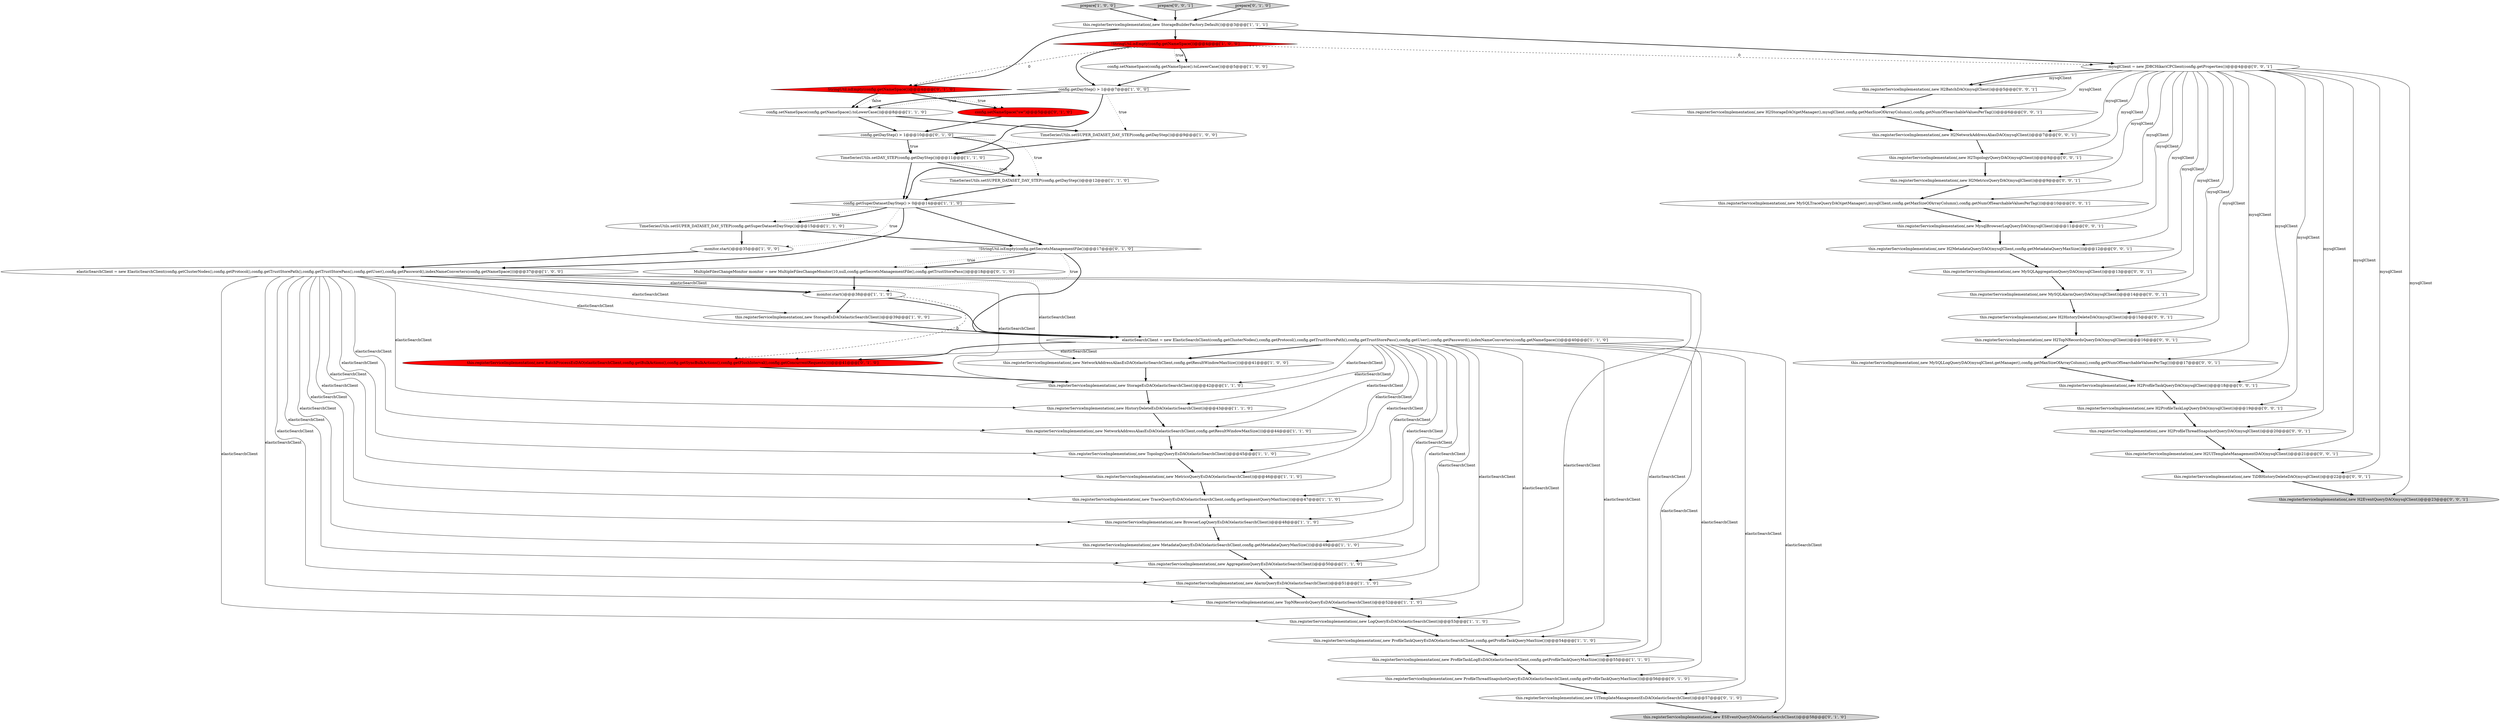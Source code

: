 digraph {
15 [style = filled, label = "this.registerServiceImplementation(,new ProfileTaskQueryEsDAO(elasticSearchClient,config.getProfileTaskQueryMaxSize()))@@@54@@@['1', '1', '0']", fillcolor = white, shape = ellipse image = "AAA0AAABBB1BBB"];
19 [style = filled, label = "TimeSeriesUtils.setDAY_STEP(config.getDayStep())@@@11@@@['1', '1', '0']", fillcolor = white, shape = ellipse image = "AAA0AAABBB1BBB"];
3 [style = filled, label = "this.registerServiceImplementation(,new ProfileTaskLogEsDAO(elasticSearchClient,config.getProfileTaskQueryMaxSize()))@@@55@@@['1', '1', '0']", fillcolor = white, shape = ellipse image = "AAA0AAABBB1BBB"];
39 [style = filled, label = "config.getDayStep() > 1@@@10@@@['0', '1', '0']", fillcolor = white, shape = diamond image = "AAA0AAABBB2BBB"];
14 [style = filled, label = "TimeSeriesUtils.setSUPER_DATASET_DAY_STEP(config.getSuperDatasetDayStep())@@@15@@@['1', '1', '0']", fillcolor = white, shape = ellipse image = "AAA0AAABBB1BBB"];
46 [style = filled, label = "this.registerServiceImplementation(,new H2NetworkAddressAliasDAO(mysqlClient))@@@7@@@['0', '0', '1']", fillcolor = white, shape = ellipse image = "AAA0AAABBB3BBB"];
50 [style = filled, label = "this.registerServiceImplementation(,new MySQLAlarmQueryDAO(mysqlClient))@@@14@@@['0', '0', '1']", fillcolor = white, shape = ellipse image = "AAA0AAABBB3BBB"];
58 [style = filled, label = "this.registerServiceImplementation(,new MySQLAggregationQueryDAO(mysqlClient))@@@13@@@['0', '0', '1']", fillcolor = white, shape = ellipse image = "AAA0AAABBB3BBB"];
10 [style = filled, label = "this.registerServiceImplementation(,new LogQueryEsDAO(elasticSearchClient))@@@53@@@['1', '1', '0']", fillcolor = white, shape = ellipse image = "AAA0AAABBB1BBB"];
17 [style = filled, label = "prepare['1', '0', '0']", fillcolor = lightgray, shape = diamond image = "AAA0AAABBB1BBB"];
23 [style = filled, label = "monitor.start()@@@35@@@['1', '0', '0']", fillcolor = white, shape = ellipse image = "AAA0AAABBB1BBB"];
37 [style = filled, label = "this.registerServiceImplementation(,new BatchProcessEsDAO(elasticSearchClient,config.getBulkActions(),config.getSyncBulkActions(),config.getFlushInterval(),config.getConcurrentRequests()))@@@41@@@['0', '1', '0']", fillcolor = red, shape = ellipse image = "AAA1AAABBB2BBB"];
44 [style = filled, label = "this.registerServiceImplementation(,new H2ProfileTaskLogQueryDAO(mysqlClient))@@@19@@@['0', '0', '1']", fillcolor = white, shape = ellipse image = "AAA0AAABBB3BBB"];
0 [style = filled, label = "config.setNameSpace(config.getNameSpace().toLowerCase())@@@8@@@['1', '1', '0']", fillcolor = white, shape = ellipse image = "AAA0AAABBB1BBB"];
34 [style = filled, label = "StringUtil.isEmpty(config.getNameSpace())@@@4@@@['0', '1', '0']", fillcolor = red, shape = diamond image = "AAA1AAABBB2BBB"];
38 [style = filled, label = "this.registerServiceImplementation(,new ProfileThreadSnapshotQueryEsDAO(elasticSearchClient,config.getProfileTaskQueryMaxSize()))@@@56@@@['0', '1', '0']", fillcolor = white, shape = ellipse image = "AAA0AAABBB2BBB"];
7 [style = filled, label = "elasticSearchClient = new ElasticSearchClient(config.getClusterNodes(),config.getProtocol(),config.getTrustStorePath(),config.getTrustStorePass(),config.getUser(),config.getPassword(),indexNameConverters(config.getNameSpace()))@@@37@@@['1', '0', '0']", fillcolor = white, shape = ellipse image = "AAA0AAABBB1BBB"];
31 [style = filled, label = "config.setNameSpace(\"sw\")@@@5@@@['0', '1', '0']", fillcolor = red, shape = ellipse image = "AAA1AAABBB2BBB"];
49 [style = filled, label = "this.registerServiceImplementation(,new H2TopNRecordsQueryDAO(mysqlClient))@@@16@@@['0', '0', '1']", fillcolor = white, shape = ellipse image = "AAA0AAABBB3BBB"];
47 [style = filled, label = "this.registerServiceImplementation(,new MySQLLogQueryDAO(mysqlClient,getManager(),config.getMaxSizeOfArrayColumn(),config.getNumOfSearchableValuesPerTag()))@@@17@@@['0', '0', '1']", fillcolor = white, shape = ellipse image = "AAA0AAABBB3BBB"];
2 [style = filled, label = "this.registerServiceImplementation(,new AlarmQueryEsDAO(elasticSearchClient))@@@51@@@['1', '1', '0']", fillcolor = white, shape = ellipse image = "AAA0AAABBB1BBB"];
53 [style = filled, label = "this.registerServiceImplementation(,new H2MetricsQueryDAO(mysqlClient))@@@9@@@['0', '0', '1']", fillcolor = white, shape = ellipse image = "AAA0AAABBB3BBB"];
29 [style = filled, label = "this.registerServiceImplementation(,new TopNRecordsQueryEsDAO(elasticSearchClient))@@@52@@@['1', '1', '0']", fillcolor = white, shape = ellipse image = "AAA0AAABBB1BBB"];
43 [style = filled, label = "this.registerServiceImplementation(,new H2ProfileTaskQueryDAO(mysqlClient))@@@18@@@['0', '0', '1']", fillcolor = white, shape = ellipse image = "AAA0AAABBB3BBB"];
1 [style = filled, label = "this.registerServiceImplementation(,new MetricsQueryEsDAO(elasticSearchClient))@@@46@@@['1', '1', '0']", fillcolor = white, shape = ellipse image = "AAA0AAABBB1BBB"];
22 [style = filled, label = "config.getDayStep() > 1@@@7@@@['1', '0', '0']", fillcolor = white, shape = diamond image = "AAA0AAABBB1BBB"];
60 [style = filled, label = "this.registerServiceImplementation(,new TiDBHistoryDeleteDAO(mysqlClient))@@@22@@@['0', '0', '1']", fillcolor = white, shape = ellipse image = "AAA0AAABBB3BBB"];
52 [style = filled, label = "this.registerServiceImplementation(,new H2HistoryDeleteDAO(mysqlClient))@@@15@@@['0', '0', '1']", fillcolor = white, shape = ellipse image = "AAA0AAABBB3BBB"];
41 [style = filled, label = "this.registerServiceImplementation(,new H2BatchDAO(mysqlClient))@@@5@@@['0', '0', '1']", fillcolor = white, shape = ellipse image = "AAA0AAABBB3BBB"];
12 [style = filled, label = "this.registerServiceImplementation(,new MetadataQueryEsDAO(elasticSearchClient,config.getMetadataQueryMaxSize()))@@@49@@@['1', '1', '0']", fillcolor = white, shape = ellipse image = "AAA0AAABBB1BBB"];
26 [style = filled, label = "this.registerServiceImplementation(,new AggregationQueryEsDAO(elasticSearchClient))@@@50@@@['1', '1', '0']", fillcolor = white, shape = ellipse image = "AAA0AAABBB1BBB"];
57 [style = filled, label = "this.registerServiceImplementation(,new MysqlBrowserLogQueryDAO(mysqlClient))@@@11@@@['0', '0', '1']", fillcolor = white, shape = ellipse image = "AAA0AAABBB3BBB"];
35 [style = filled, label = "this.registerServiceImplementation(,new ESEventQueryDAO(elasticSearchClient))@@@58@@@['0', '1', '0']", fillcolor = lightgray, shape = ellipse image = "AAA0AAABBB2BBB"];
48 [style = filled, label = "this.registerServiceImplementation(,new MySQLTraceQueryDAO(getManager(),mysqlClient,config.getMaxSizeOfArrayColumn(),config.getNumOfSearchableValuesPerTag()))@@@10@@@['0', '0', '1']", fillcolor = white, shape = ellipse image = "AAA0AAABBB3BBB"];
21 [style = filled, label = "this.registerServiceImplementation(,new StorageEsDAO(elasticSearchClient))@@@39@@@['1', '0', '0']", fillcolor = white, shape = ellipse image = "AAA0AAABBB1BBB"];
28 [style = filled, label = "TimeSeriesUtils.setSUPER_DATASET_DAY_STEP(config.getDayStep())@@@9@@@['1', '0', '0']", fillcolor = white, shape = ellipse image = "AAA0AAABBB1BBB"];
56 [style = filled, label = "this.registerServiceImplementation(,new H2StorageDAO(getManager(),mysqlClient,config.getMaxSizeOfArrayColumn(),config.getNumOfSearchableValuesPerTag()))@@@6@@@['0', '0', '1']", fillcolor = white, shape = ellipse image = "AAA0AAABBB3BBB"];
59 [style = filled, label = "this.registerServiceImplementation(,new H2ProfileThreadSnapshotQueryDAO(mysqlClient))@@@20@@@['0', '0', '1']", fillcolor = white, shape = ellipse image = "AAA0AAABBB3BBB"];
5 [style = filled, label = "this.registerServiceImplementation(,new HistoryDeleteEsDAO(elasticSearchClient))@@@43@@@['1', '1', '0']", fillcolor = white, shape = ellipse image = "AAA0AAABBB1BBB"];
36 [style = filled, label = "MultipleFilesChangeMonitor monitor = new MultipleFilesChangeMonitor(10,null,config.getSecretsManagementFile(),config.getTrustStorePass())@@@18@@@['0', '1', '0']", fillcolor = white, shape = ellipse image = "AAA0AAABBB2BBB"];
45 [style = filled, label = "this.registerServiceImplementation(,new H2MetadataQueryDAO(mysqlClient,config.getMetadataQueryMaxSize()))@@@12@@@['0', '0', '1']", fillcolor = white, shape = ellipse image = "AAA0AAABBB3BBB"];
42 [style = filled, label = "prepare['0', '0', '1']", fillcolor = lightgray, shape = diamond image = "AAA0AAABBB3BBB"];
51 [style = filled, label = "this.registerServiceImplementation(,new H2UITemplateManagementDAO(mysqlClient))@@@21@@@['0', '0', '1']", fillcolor = white, shape = ellipse image = "AAA0AAABBB3BBB"];
24 [style = filled, label = "this.registerServiceImplementation(,new StorageEsDAO(elasticSearchClient))@@@42@@@['1', '1', '0']", fillcolor = white, shape = ellipse image = "AAA0AAABBB1BBB"];
6 [style = filled, label = "this.registerServiceImplementation(,new TopologyQueryEsDAO(elasticSearchClient))@@@45@@@['1', '1', '0']", fillcolor = white, shape = ellipse image = "AAA0AAABBB1BBB"];
30 [style = filled, label = "this.registerServiceImplementation(,new NetworkAddressAliasEsDAO(elasticSearchClient,config.getResultWindowMaxSize()))@@@41@@@['1', '0', '0']", fillcolor = white, shape = ellipse image = "AAA0AAABBB1BBB"];
40 [style = filled, label = "!StringUtil.isEmpty(config.getSecretsManagementFile())@@@17@@@['0', '1', '0']", fillcolor = white, shape = diamond image = "AAA0AAABBB2BBB"];
27 [style = filled, label = "config.getSuperDatasetDayStep() > 0@@@14@@@['1', '1', '0']", fillcolor = white, shape = diamond image = "AAA0AAABBB1BBB"];
32 [style = filled, label = "this.registerServiceImplementation(,new UITemplateManagementEsDAO(elasticSearchClient))@@@57@@@['0', '1', '0']", fillcolor = white, shape = ellipse image = "AAA0AAABBB2BBB"];
61 [style = filled, label = "this.registerServiceImplementation(,new H2TopologyQueryDAO(mysqlClient))@@@8@@@['0', '0', '1']", fillcolor = white, shape = ellipse image = "AAA0AAABBB3BBB"];
25 [style = filled, label = "this.registerServiceImplementation(,new TraceQueryEsDAO(elasticSearchClient,config.getSegmentQueryMaxSize()))@@@47@@@['1', '1', '0']", fillcolor = white, shape = ellipse image = "AAA0AAABBB1BBB"];
11 [style = filled, label = "this.registerServiceImplementation(,new BrowserLogQueryEsDAO(elasticSearchClient))@@@48@@@['1', '1', '0']", fillcolor = white, shape = ellipse image = "AAA0AAABBB1BBB"];
13 [style = filled, label = "!StringUtil.isEmpty(config.getNameSpace())@@@4@@@['1', '0', '0']", fillcolor = red, shape = diamond image = "AAA1AAABBB1BBB"];
33 [style = filled, label = "prepare['0', '1', '0']", fillcolor = lightgray, shape = diamond image = "AAA0AAABBB2BBB"];
16 [style = filled, label = "TimeSeriesUtils.setSUPER_DATASET_DAY_STEP(config.getDayStep())@@@12@@@['1', '1', '0']", fillcolor = white, shape = ellipse image = "AAA0AAABBB1BBB"];
54 [style = filled, label = "this.registerServiceImplementation(,new H2EventQueryDAO(mysqlClient))@@@23@@@['0', '0', '1']", fillcolor = lightgray, shape = ellipse image = "AAA0AAABBB3BBB"];
55 [style = filled, label = "mysqlClient = new JDBCHikariCPClient(config.getProperties())@@@4@@@['0', '0', '1']", fillcolor = white, shape = ellipse image = "AAA0AAABBB3BBB"];
4 [style = filled, label = "config.setNameSpace(config.getNameSpace().toLowerCase())@@@5@@@['1', '0', '0']", fillcolor = white, shape = ellipse image = "AAA0AAABBB1BBB"];
8 [style = filled, label = "this.registerServiceImplementation(,new StorageBuilderFactory.Default())@@@3@@@['1', '1', '1']", fillcolor = white, shape = ellipse image = "AAA0AAABBB1BBB"];
9 [style = filled, label = "this.registerServiceImplementation(,new NetworkAddressAliasEsDAO(elasticSearchClient,config.getResultWindowMaxSize()))@@@44@@@['1', '1', '0']", fillcolor = white, shape = ellipse image = "AAA0AAABBB1BBB"];
20 [style = filled, label = "elasticSearchClient = new ElasticSearchClient(config.getClusterNodes(),config.getProtocol(),config.getTrustStorePath(),config.getTrustStorePass(),config.getUser(),config.getPassword(),indexNameConverters(config.getNameSpace()))@@@40@@@['1', '1', '0']", fillcolor = white, shape = ellipse image = "AAA0AAABBB1BBB"];
18 [style = filled, label = "monitor.start()@@@38@@@['1', '1', '0']", fillcolor = white, shape = ellipse image = "AAA0AAABBB1BBB"];
7->26 [style = solid, label="elasticSearchClient"];
32->35 [style = bold, label=""];
20->24 [style = solid, label="elasticSearchClient"];
13->55 [style = dashed, label="0"];
27->14 [style = dotted, label="true"];
39->19 [style = bold, label=""];
58->50 [style = bold, label=""];
55->56 [style = solid, label="mysqlClient"];
40->18 [style = dotted, label="true"];
5->9 [style = bold, label=""];
7->5 [style = solid, label="elasticSearchClient"];
46->61 [style = bold, label=""];
59->51 [style = bold, label=""];
27->23 [style = dotted, label="true"];
40->20 [style = bold, label=""];
7->20 [style = solid, label="elasticSearchClient"];
3->38 [style = bold, label=""];
40->36 [style = dotted, label="true"];
9->6 [style = bold, label=""];
20->26 [style = solid, label="elasticSearchClient"];
55->53 [style = solid, label="mysqlClient"];
55->43 [style = solid, label="mysqlClient"];
22->0 [style = bold, label=""];
27->7 [style = bold, label=""];
36->18 [style = bold, label=""];
55->50 [style = solid, label="mysqlClient"];
20->37 [style = bold, label=""];
13->22 [style = bold, label=""];
43->44 [style = bold, label=""];
55->47 [style = solid, label="mysqlClient"];
13->4 [style = dotted, label="true"];
53->48 [style = bold, label=""];
8->34 [style = bold, label=""];
55->41 [style = bold, label=""];
22->0 [style = dotted, label="true"];
20->5 [style = solid, label="elasticSearchClient"];
56->46 [style = bold, label=""];
34->31 [style = bold, label=""];
11->12 [style = bold, label=""];
47->43 [style = bold, label=""];
20->12 [style = solid, label="elasticSearchClient"];
57->45 [style = bold, label=""];
20->29 [style = solid, label="elasticSearchClient"];
7->21 [style = solid, label="elasticSearchClient"];
20->37 [style = solid, label="elasticSearchClient"];
34->0 [style = bold, label=""];
24->5 [style = bold, label=""];
38->32 [style = bold, label=""];
7->9 [style = solid, label="elasticSearchClient"];
20->3 [style = solid, label="elasticSearchClient"];
18->20 [style = bold, label=""];
51->60 [style = bold, label=""];
34->31 [style = dotted, label="true"];
7->30 [style = solid, label="elasticSearchClient"];
7->25 [style = solid, label="elasticSearchClient"];
55->49 [style = solid, label="mysqlClient"];
28->19 [style = bold, label=""];
18->37 [style = dashed, label="0"];
55->60 [style = solid, label="mysqlClient"];
55->59 [style = solid, label="mysqlClient"];
34->0 [style = dotted, label="false"];
23->7 [style = bold, label=""];
20->35 [style = solid, label="elasticSearchClient"];
8->55 [style = bold, label=""];
20->15 [style = solid, label="elasticSearchClient"];
33->8 [style = bold, label=""];
4->22 [style = bold, label=""];
0->39 [style = bold, label=""];
7->6 [style = solid, label="elasticSearchClient"];
7->2 [style = solid, label="elasticSearchClient"];
17->8 [style = bold, label=""];
60->54 [style = bold, label=""];
30->24 [style = bold, label=""];
20->38 [style = solid, label="elasticSearchClient"];
37->24 [style = bold, label=""];
16->27 [style = bold, label=""];
27->14 [style = bold, label=""];
22->19 [style = bold, label=""];
7->1 [style = solid, label="elasticSearchClient"];
42->8 [style = bold, label=""];
55->44 [style = solid, label="mysqlClient"];
20->9 [style = solid, label="elasticSearchClient"];
15->3 [style = bold, label=""];
20->32 [style = solid, label="elasticSearchClient"];
19->16 [style = bold, label=""];
45->58 [style = bold, label=""];
6->1 [style = bold, label=""];
20->2 [style = solid, label="elasticSearchClient"];
7->12 [style = solid, label="elasticSearchClient"];
55->46 [style = solid, label="mysqlClient"];
7->29 [style = solid, label="elasticSearchClient"];
14->23 [style = bold, label=""];
40->36 [style = bold, label=""];
20->25 [style = solid, label="elasticSearchClient"];
7->18 [style = bold, label=""];
29->10 [style = bold, label=""];
7->15 [style = solid, label="elasticSearchClient"];
55->45 [style = solid, label="mysqlClient"];
31->39 [style = bold, label=""];
18->21 [style = bold, label=""];
7->3 [style = solid, label="elasticSearchClient"];
13->34 [style = dashed, label="0"];
1->25 [style = bold, label=""];
7->11 [style = solid, label="elasticSearchClient"];
55->57 [style = solid, label="mysqlClient"];
55->51 [style = solid, label="mysqlClient"];
8->13 [style = bold, label=""];
55->41 [style = solid, label="mysqlClient"];
7->18 [style = solid, label="elasticSearchClient"];
7->10 [style = solid, label="elasticSearchClient"];
10->15 [style = bold, label=""];
48->57 [style = bold, label=""];
52->49 [style = bold, label=""];
39->19 [style = dotted, label="true"];
55->61 [style = solid, label="mysqlClient"];
55->54 [style = solid, label="mysqlClient"];
22->28 [style = dotted, label="true"];
41->56 [style = bold, label=""];
55->48 [style = solid, label="mysqlClient"];
12->26 [style = bold, label=""];
39->16 [style = dotted, label="true"];
20->10 [style = solid, label="elasticSearchClient"];
39->27 [style = bold, label=""];
50->52 [style = bold, label=""];
49->47 [style = bold, label=""];
26->2 [style = bold, label=""];
61->53 [style = bold, label=""];
21->20 [style = bold, label=""];
20->6 [style = solid, label="elasticSearchClient"];
25->11 [style = bold, label=""];
19->27 [style = bold, label=""];
19->16 [style = dotted, label="true"];
7->24 [style = solid, label="elasticSearchClient"];
20->1 [style = solid, label="elasticSearchClient"];
55->58 [style = solid, label="mysqlClient"];
27->40 [style = bold, label=""];
20->11 [style = solid, label="elasticSearchClient"];
20->30 [style = bold, label=""];
2->29 [style = bold, label=""];
14->40 [style = bold, label=""];
55->52 [style = solid, label="mysqlClient"];
0->28 [style = bold, label=""];
44->59 [style = bold, label=""];
13->4 [style = bold, label=""];
}
